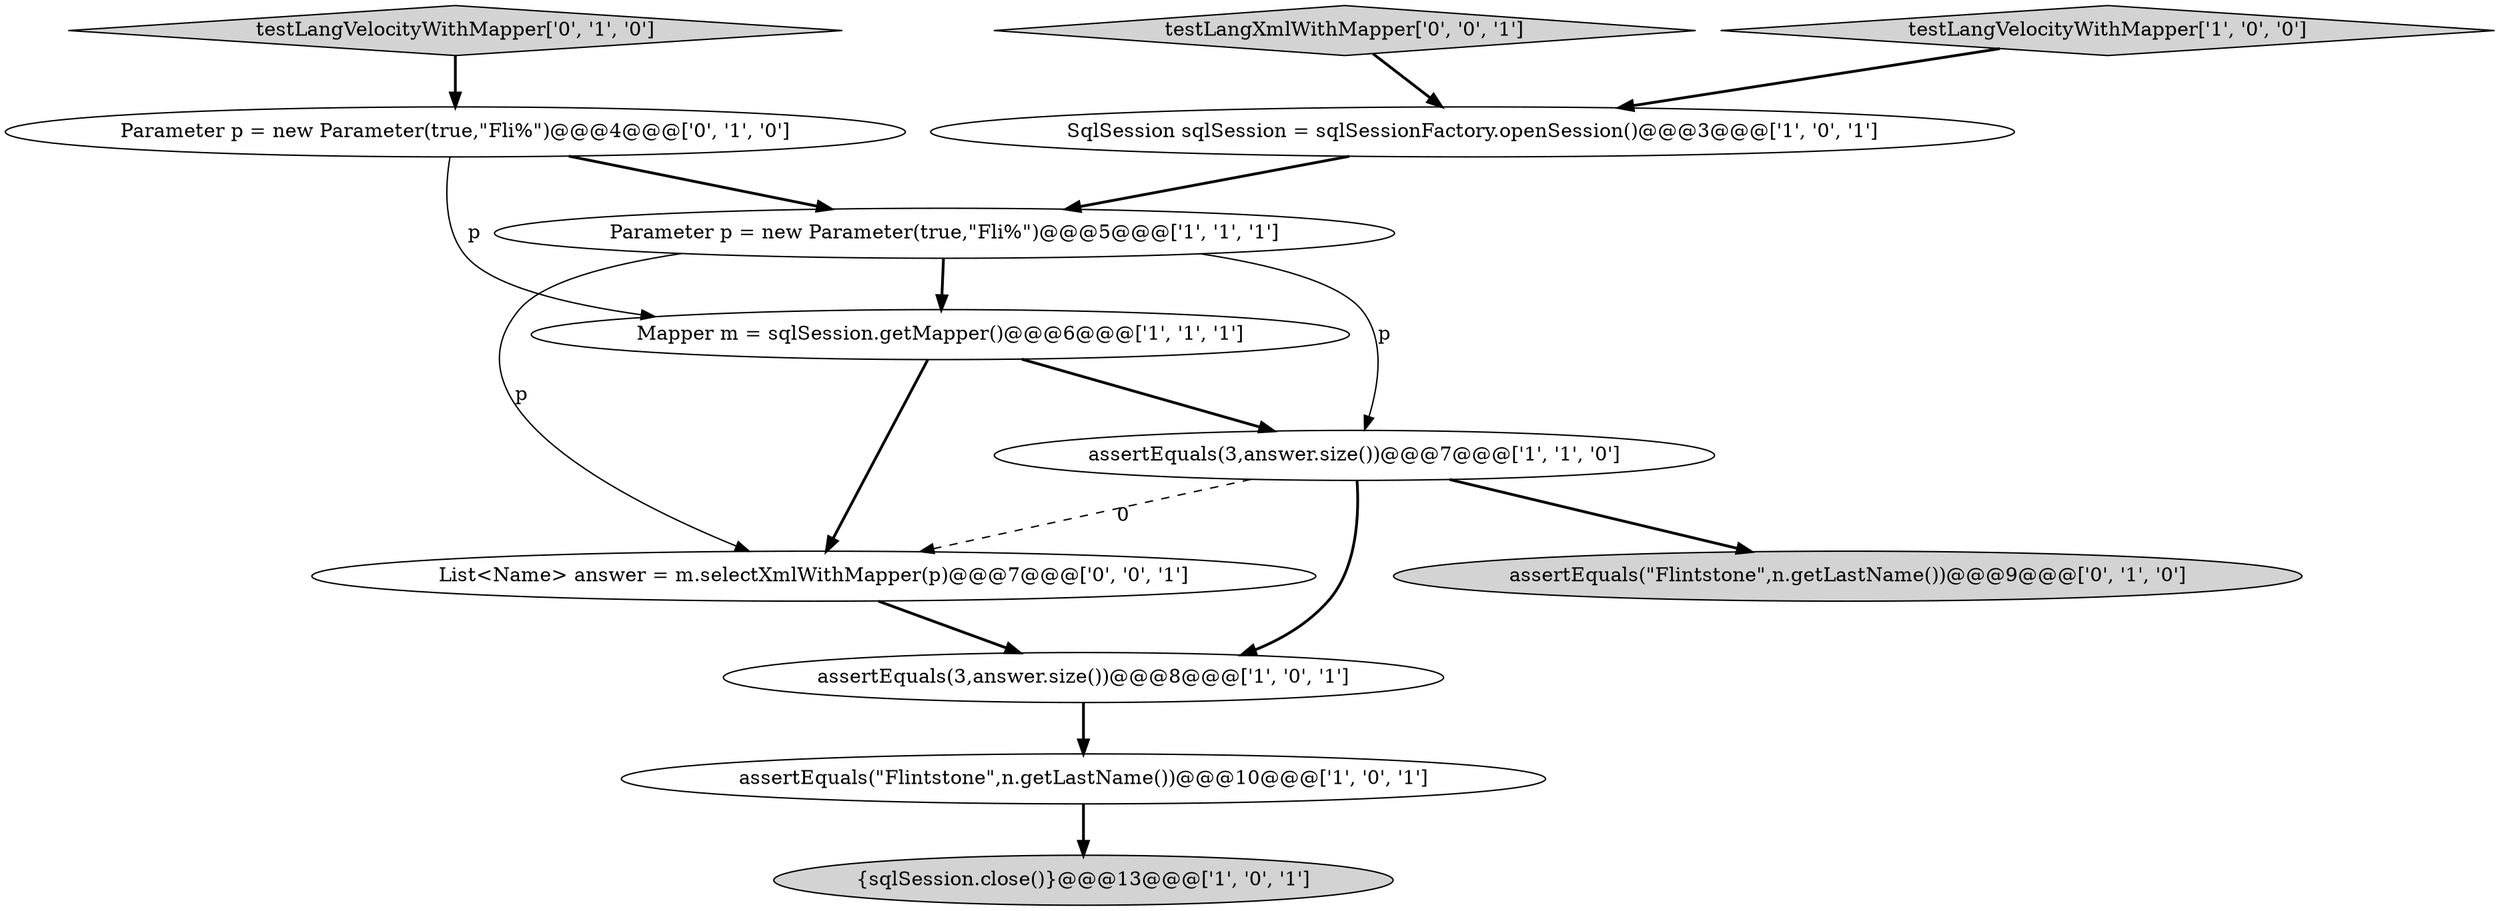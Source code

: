 digraph {
6 [style = filled, label = "Mapper m = sqlSession.getMapper()@@@6@@@['1', '1', '1']", fillcolor = white, shape = ellipse image = "AAA0AAABBB1BBB"];
1 [style = filled, label = "SqlSession sqlSession = sqlSessionFactory.openSession()@@@3@@@['1', '0', '1']", fillcolor = white, shape = ellipse image = "AAA0AAABBB1BBB"];
5 [style = filled, label = "assertEquals(3,answer.size())@@@8@@@['1', '0', '1']", fillcolor = white, shape = ellipse image = "AAA0AAABBB1BBB"];
7 [style = filled, label = "{sqlSession.close()}@@@13@@@['1', '0', '1']", fillcolor = lightgray, shape = ellipse image = "AAA0AAABBB1BBB"];
10 [style = filled, label = "testLangVelocityWithMapper['0', '1', '0']", fillcolor = lightgray, shape = diamond image = "AAA0AAABBB2BBB"];
0 [style = filled, label = "assertEquals(3,answer.size())@@@7@@@['1', '1', '0']", fillcolor = white, shape = ellipse image = "AAA0AAABBB1BBB"];
3 [style = filled, label = "testLangVelocityWithMapper['1', '0', '0']", fillcolor = lightgray, shape = diamond image = "AAA0AAABBB1BBB"];
8 [style = filled, label = "Parameter p = new Parameter(true,\"Fli%\")@@@4@@@['0', '1', '0']", fillcolor = white, shape = ellipse image = "AAA0AAABBB2BBB"];
11 [style = filled, label = "List<Name> answer = m.selectXmlWithMapper(p)@@@7@@@['0', '0', '1']", fillcolor = white, shape = ellipse image = "AAA0AAABBB3BBB"];
4 [style = filled, label = "assertEquals(\"Flintstone\",n.getLastName())@@@10@@@['1', '0', '1']", fillcolor = white, shape = ellipse image = "AAA0AAABBB1BBB"];
9 [style = filled, label = "assertEquals(\"Flintstone\",n.getLastName())@@@9@@@['0', '1', '0']", fillcolor = lightgray, shape = ellipse image = "AAA0AAABBB2BBB"];
2 [style = filled, label = "Parameter p = new Parameter(true,\"Fli%\")@@@5@@@['1', '1', '1']", fillcolor = white, shape = ellipse image = "AAA0AAABBB1BBB"];
12 [style = filled, label = "testLangXmlWithMapper['0', '0', '1']", fillcolor = lightgray, shape = diamond image = "AAA0AAABBB3BBB"];
11->5 [style = bold, label=""];
8->6 [style = solid, label="p"];
1->2 [style = bold, label=""];
0->9 [style = bold, label=""];
6->0 [style = bold, label=""];
2->11 [style = solid, label="p"];
0->11 [style = dashed, label="0"];
10->8 [style = bold, label=""];
3->1 [style = bold, label=""];
8->2 [style = bold, label=""];
12->1 [style = bold, label=""];
2->0 [style = solid, label="p"];
2->6 [style = bold, label=""];
6->11 [style = bold, label=""];
4->7 [style = bold, label=""];
5->4 [style = bold, label=""];
0->5 [style = bold, label=""];
}
